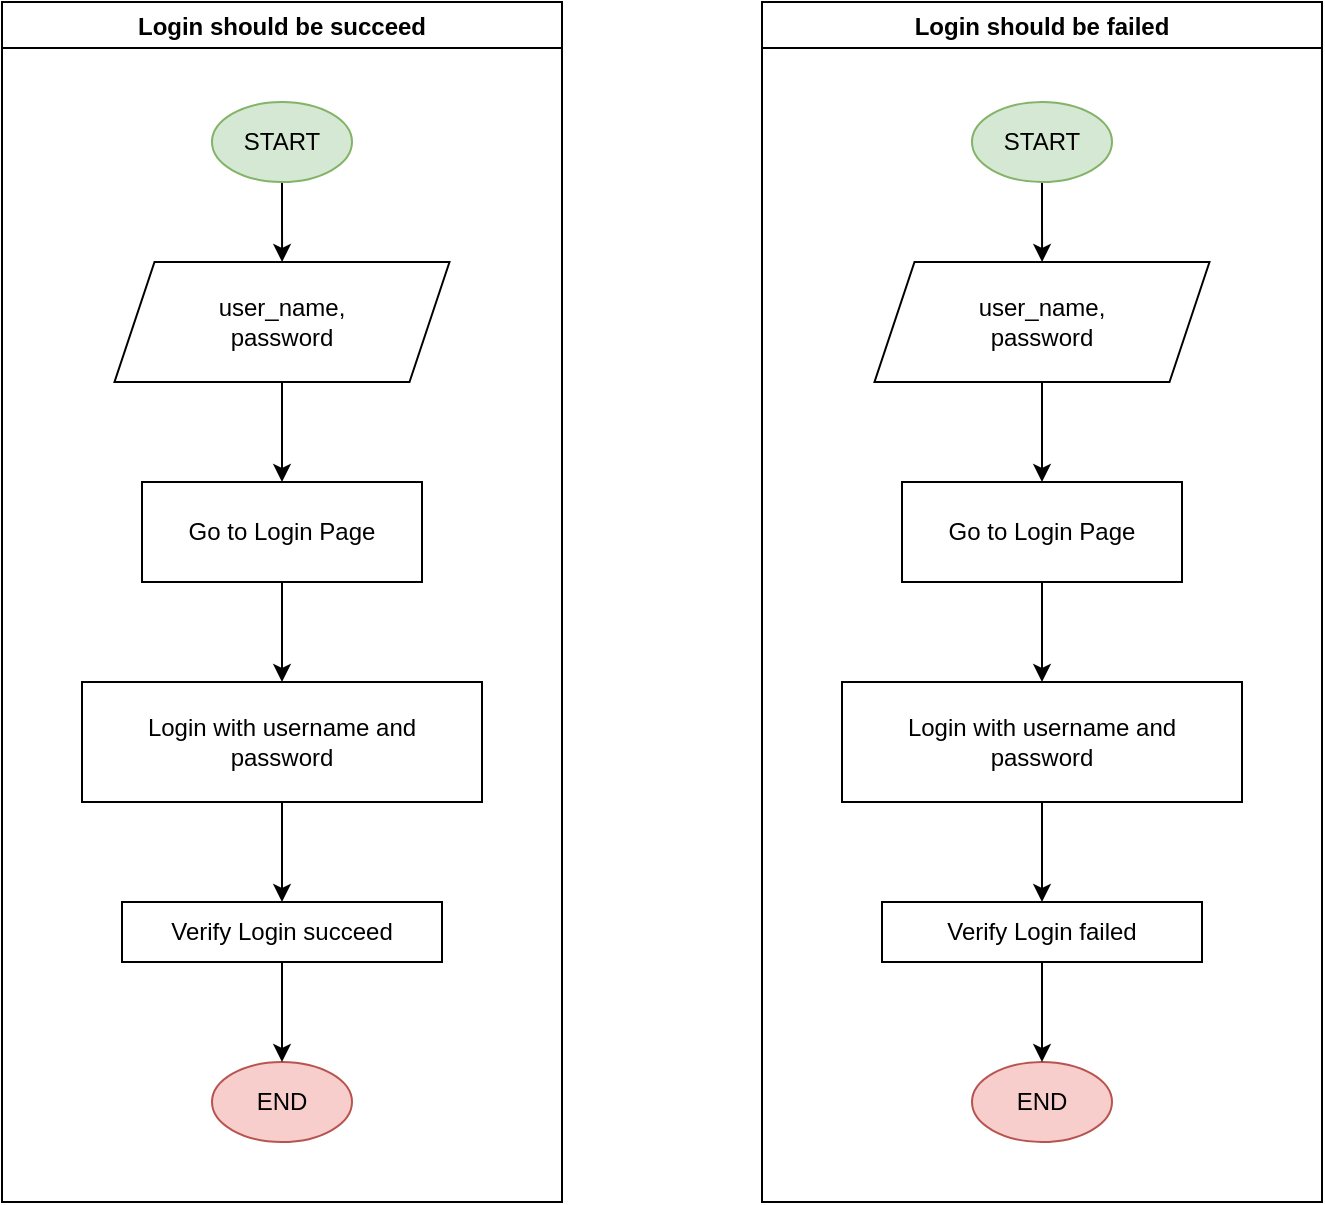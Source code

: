 <mxfile version="26.2.2" pages="4">
  <diagram id="C5RBs43oDa-KdzZeNtuy" name="TestLoginPage">
    <mxGraphModel dx="1428" dy="849" grid="1" gridSize="10" guides="1" tooltips="1" connect="1" arrows="1" fold="1" page="1" pageScale="1" pageWidth="827" pageHeight="1169" math="0" shadow="0">
      <root>
        <mxCell id="WIyWlLk6GJQsqaUBKTNV-0" />
        <mxCell id="WIyWlLk6GJQsqaUBKTNV-1" parent="WIyWlLk6GJQsqaUBKTNV-0" />
        <mxCell id="paT-s-Kvc2CBg6IOh5Yx-11" value="Login should be succeed" style="swimlane;" parent="WIyWlLk6GJQsqaUBKTNV-1" vertex="1">
          <mxGeometry x="90" y="150" width="280" height="600" as="geometry">
            <mxRectangle x="90" y="150" width="170" height="30" as="alternateBounds" />
          </mxGeometry>
        </mxCell>
        <mxCell id="Frj14foUB9neqm6k1ZQt-31" style="edgeStyle=orthogonalEdgeStyle;rounded=0;orthogonalLoop=1;jettySize=auto;html=1;exitX=0.5;exitY=1;exitDx=0;exitDy=0;" parent="paT-s-Kvc2CBg6IOh5Yx-11" source="Frj14foUB9neqm6k1ZQt-32" target="Frj14foUB9neqm6k1ZQt-36" edge="1">
          <mxGeometry relative="1" as="geometry" />
        </mxCell>
        <mxCell id="Frj14foUB9neqm6k1ZQt-32" value="START" style="ellipse;whiteSpace=wrap;html=1;spacingLeft=20;spacingBottom=20;spacingTop=20;spacingRight=20;flipV=1;flipH=1;fillColor=#d5e8d4;strokeColor=#82b366;" parent="paT-s-Kvc2CBg6IOh5Yx-11" vertex="1">
          <mxGeometry x="105" y="50" width="70" height="40" as="geometry" />
        </mxCell>
        <UserObject label="Login with user&lt;span style=&quot;background-color: transparent; color: light-dark(rgb(0, 0, 0), rgb(255, 255, 255));&quot;&gt;name and password&lt;/span&gt;" link="data:page/id,gPqx158SUv1ECmW5isJn" id="Frj14foUB9neqm6k1ZQt-34">
          <mxCell style="rounded=0;whiteSpace=wrap;html=1;spacingLeft=20;spacingBottom=20;spacingTop=20;spacingRight=20;flipV=1;flipH=1;align=center;" parent="paT-s-Kvc2CBg6IOh5Yx-11" vertex="1">
            <mxGeometry x="40" y="340" width="200" height="60" as="geometry" />
          </mxCell>
        </UserObject>
        <mxCell id="Frj14foUB9neqm6k1ZQt-35" style="edgeStyle=orthogonalEdgeStyle;rounded=0;orthogonalLoop=1;jettySize=auto;html=1;exitX=0.5;exitY=1;exitDx=0;exitDy=0;entryX=0.5;entryY=0;entryDx=0;entryDy=0;" parent="paT-s-Kvc2CBg6IOh5Yx-11" source="Frj14foUB9neqm6k1ZQt-36" target="Frj14foUB9neqm6k1ZQt-48" edge="1">
          <mxGeometry relative="1" as="geometry" />
        </mxCell>
        <mxCell id="Frj14foUB9neqm6k1ZQt-36" value="user_name,&lt;div&gt;password&lt;/div&gt;" style="shape=parallelogram;perimeter=parallelogramPerimeter;whiteSpace=wrap;html=1;fixedSize=1;spacingLeft=20;spacingBottom=20;spacingTop=20;spacingRight=20;flipV=1;flipH=1;align=center;" parent="paT-s-Kvc2CBg6IOh5Yx-11" vertex="1">
          <mxGeometry x="56.25" y="130" width="167.5" height="60" as="geometry" />
        </mxCell>
        <mxCell id="Frj14foUB9neqm6k1ZQt-47" style="edgeStyle=orthogonalEdgeStyle;rounded=0;orthogonalLoop=1;jettySize=auto;html=1;exitX=0.5;exitY=1;exitDx=0;exitDy=0;entryX=0.5;entryY=0;entryDx=0;entryDy=0;" parent="paT-s-Kvc2CBg6IOh5Yx-11" source="Frj14foUB9neqm6k1ZQt-48" target="Frj14foUB9neqm6k1ZQt-34" edge="1">
          <mxGeometry relative="1" as="geometry" />
        </mxCell>
        <UserObject label="Go to Login Page" link="data:page/id,Z0h061LB_hLeDKxROAD5" id="Frj14foUB9neqm6k1ZQt-48">
          <mxCell style="rounded=0;whiteSpace=wrap;html=1;spacingLeft=20;spacingBottom=20;spacingTop=20;spacingRight=20;flipV=1;flipH=1;align=center;" parent="paT-s-Kvc2CBg6IOh5Yx-11" vertex="1">
            <mxGeometry x="70" y="240" width="140" height="50" as="geometry" />
          </mxCell>
        </UserObject>
        <UserObject label="Verify Login succeed" link="data:page/id,0W-6pF-hCqdIpUHCNjrb" id="Frj14foUB9neqm6k1ZQt-60">
          <mxCell style="rounded=0;whiteSpace=wrap;html=1;spacingLeft=20;spacingBottom=20;spacingTop=20;spacingRight=20;flipV=1;flipH=1;align=center;" parent="paT-s-Kvc2CBg6IOh5Yx-11" vertex="1">
            <mxGeometry x="60" y="450" width="160" height="30" as="geometry" />
          </mxCell>
        </UserObject>
        <mxCell id="Frj14foUB9neqm6k1ZQt-62" value="" style="endArrow=classic;html=1;rounded=0;exitX=0.5;exitY=1;exitDx=0;exitDy=0;entryX=0.5;entryY=0;entryDx=0;entryDy=0;" parent="paT-s-Kvc2CBg6IOh5Yx-11" source="Frj14foUB9neqm6k1ZQt-34" target="Frj14foUB9neqm6k1ZQt-60" edge="1">
          <mxGeometry width="50" height="50" relative="1" as="geometry">
            <mxPoint x="145" y="520" as="sourcePoint" />
            <mxPoint x="195" y="470" as="targetPoint" />
          </mxGeometry>
        </mxCell>
        <mxCell id="Frj14foUB9neqm6k1ZQt-63" value="END" style="ellipse;whiteSpace=wrap;html=1;flipV=1;flipH=1;fillColor=#f8cecc;strokeColor=#b85450;" parent="paT-s-Kvc2CBg6IOh5Yx-11" vertex="1">
          <mxGeometry x="105" y="530" width="70" height="40" as="geometry" />
        </mxCell>
        <mxCell id="Frj14foUB9neqm6k1ZQt-64" value="" style="endArrow=classic;html=1;rounded=0;exitX=0.5;exitY=1;exitDx=0;exitDy=0;entryX=0.5;entryY=0;entryDx=0;entryDy=0;" parent="paT-s-Kvc2CBg6IOh5Yx-11" source="Frj14foUB9neqm6k1ZQt-60" target="Frj14foUB9neqm6k1ZQt-63" edge="1">
          <mxGeometry width="50" height="50" relative="1" as="geometry">
            <mxPoint x="145" y="570" as="sourcePoint" />
            <mxPoint x="195" y="520" as="targetPoint" />
          </mxGeometry>
        </mxCell>
        <mxCell id="paT-s-Kvc2CBg6IOh5Yx-12" value="Login should be failed" style="swimlane;" parent="WIyWlLk6GJQsqaUBKTNV-1" vertex="1">
          <mxGeometry x="470" y="150" width="280" height="600" as="geometry" />
        </mxCell>
        <mxCell id="paT-s-Kvc2CBg6IOh5Yx-13" style="edgeStyle=orthogonalEdgeStyle;rounded=0;orthogonalLoop=1;jettySize=auto;html=1;exitX=0.5;exitY=1;exitDx=0;exitDy=0;" parent="paT-s-Kvc2CBg6IOh5Yx-12" source="paT-s-Kvc2CBg6IOh5Yx-14" target="paT-s-Kvc2CBg6IOh5Yx-17" edge="1">
          <mxGeometry relative="1" as="geometry" />
        </mxCell>
        <mxCell id="paT-s-Kvc2CBg6IOh5Yx-14" value="START" style="ellipse;whiteSpace=wrap;html=1;spacingLeft=20;spacingBottom=20;spacingTop=20;spacingRight=20;flipV=1;flipH=1;fillColor=#d5e8d4;strokeColor=#82b366;" parent="paT-s-Kvc2CBg6IOh5Yx-12" vertex="1">
          <mxGeometry x="105" y="50" width="70" height="40" as="geometry" />
        </mxCell>
        <UserObject label="Login with user&lt;span style=&quot;background-color: transparent; color: light-dark(rgb(0, 0, 0), rgb(255, 255, 255));&quot;&gt;name and password&lt;/span&gt;" link="data:page/id,gPqx158SUv1ECmW5isJn" id="paT-s-Kvc2CBg6IOh5Yx-15">
          <mxCell style="rounded=0;whiteSpace=wrap;html=1;spacingLeft=20;spacingBottom=20;spacingTop=20;spacingRight=20;flipV=1;flipH=1;align=center;" parent="paT-s-Kvc2CBg6IOh5Yx-12" vertex="1">
            <mxGeometry x="40" y="340" width="200" height="60" as="geometry" />
          </mxCell>
        </UserObject>
        <mxCell id="paT-s-Kvc2CBg6IOh5Yx-16" style="edgeStyle=orthogonalEdgeStyle;rounded=0;orthogonalLoop=1;jettySize=auto;html=1;exitX=0.5;exitY=1;exitDx=0;exitDy=0;entryX=0.5;entryY=0;entryDx=0;entryDy=0;" parent="paT-s-Kvc2CBg6IOh5Yx-12" source="paT-s-Kvc2CBg6IOh5Yx-17" target="paT-s-Kvc2CBg6IOh5Yx-19" edge="1">
          <mxGeometry relative="1" as="geometry" />
        </mxCell>
        <mxCell id="paT-s-Kvc2CBg6IOh5Yx-17" value="user_name,&lt;div&gt;password&lt;/div&gt;" style="shape=parallelogram;perimeter=parallelogramPerimeter;whiteSpace=wrap;html=1;fixedSize=1;spacingLeft=20;spacingBottom=20;spacingTop=20;spacingRight=20;flipV=1;flipH=1;align=center;" parent="paT-s-Kvc2CBg6IOh5Yx-12" vertex="1">
          <mxGeometry x="56.25" y="130" width="167.5" height="60" as="geometry" />
        </mxCell>
        <mxCell id="paT-s-Kvc2CBg6IOh5Yx-18" style="edgeStyle=orthogonalEdgeStyle;rounded=0;orthogonalLoop=1;jettySize=auto;html=1;exitX=0.5;exitY=1;exitDx=0;exitDy=0;entryX=0.5;entryY=0;entryDx=0;entryDy=0;" parent="paT-s-Kvc2CBg6IOh5Yx-12" source="paT-s-Kvc2CBg6IOh5Yx-19" target="paT-s-Kvc2CBg6IOh5Yx-15" edge="1">
          <mxGeometry relative="1" as="geometry" />
        </mxCell>
        <UserObject label="Go to Login Page" link="data:page/id,Z0h061LB_hLeDKxROAD5" id="paT-s-Kvc2CBg6IOh5Yx-19">
          <mxCell style="rounded=0;whiteSpace=wrap;html=1;spacingLeft=20;spacingBottom=20;spacingTop=20;spacingRight=20;flipV=1;flipH=1;align=center;" parent="paT-s-Kvc2CBg6IOh5Yx-12" vertex="1">
            <mxGeometry x="70" y="240" width="140" height="50" as="geometry" />
          </mxCell>
        </UserObject>
        <UserObject label="Verify Login failed" link="data:page/id,0W-6pF-hCqdIpUHCNjrb" id="paT-s-Kvc2CBg6IOh5Yx-20">
          <mxCell style="rounded=0;whiteSpace=wrap;html=1;spacingLeft=20;spacingBottom=20;spacingTop=20;spacingRight=20;flipV=1;flipH=1;align=center;" parent="paT-s-Kvc2CBg6IOh5Yx-12" vertex="1">
            <mxGeometry x="60" y="450" width="160" height="30" as="geometry" />
          </mxCell>
        </UserObject>
        <mxCell id="paT-s-Kvc2CBg6IOh5Yx-21" value="" style="endArrow=classic;html=1;rounded=0;exitX=0.5;exitY=1;exitDx=0;exitDy=0;entryX=0.5;entryY=0;entryDx=0;entryDy=0;" parent="paT-s-Kvc2CBg6IOh5Yx-12" source="paT-s-Kvc2CBg6IOh5Yx-15" target="paT-s-Kvc2CBg6IOh5Yx-20" edge="1">
          <mxGeometry width="50" height="50" relative="1" as="geometry">
            <mxPoint x="145" y="520" as="sourcePoint" />
            <mxPoint x="195" y="470" as="targetPoint" />
          </mxGeometry>
        </mxCell>
        <mxCell id="paT-s-Kvc2CBg6IOh5Yx-22" value="END" style="ellipse;whiteSpace=wrap;html=1;flipV=1;flipH=1;fillColor=#f8cecc;strokeColor=#b85450;" parent="paT-s-Kvc2CBg6IOh5Yx-12" vertex="1">
          <mxGeometry x="105" y="530" width="70" height="40" as="geometry" />
        </mxCell>
        <mxCell id="paT-s-Kvc2CBg6IOh5Yx-23" value="" style="endArrow=classic;html=1;rounded=0;exitX=0.5;exitY=1;exitDx=0;exitDy=0;entryX=0.5;entryY=0;entryDx=0;entryDy=0;" parent="paT-s-Kvc2CBg6IOh5Yx-12" source="paT-s-Kvc2CBg6IOh5Yx-20" target="paT-s-Kvc2CBg6IOh5Yx-22" edge="1">
          <mxGeometry width="50" height="50" relative="1" as="geometry">
            <mxPoint x="145" y="570" as="sourcePoint" />
            <mxPoint x="195" y="520" as="targetPoint" />
          </mxGeometry>
        </mxCell>
      </root>
    </mxGraphModel>
  </diagram>
  <diagram id="Z0h061LB_hLeDKxROAD5" name="Go to Login Page">
    <mxGraphModel dx="242" dy="-267" grid="1" gridSize="10" guides="1" tooltips="1" connect="1" arrows="1" fold="1" page="1" pageScale="1" pageWidth="850" pageHeight="1100" math="0" shadow="0">
      <root>
        <mxCell id="0" />
        <mxCell id="1" parent="0" />
        <mxCell id="V9n42PO4xYY06qKeQcwx-1" value="Go to Login Page" style="swimlane;whiteSpace=wrap;html=1;" parent="1" vertex="1">
          <mxGeometry x="1070" y="1190" width="200" height="390" as="geometry">
            <mxRectangle x="1070" y="1190" width="130" height="30" as="alternateBounds" />
          </mxGeometry>
        </mxCell>
        <mxCell id="KfCLA6_-aQ_eurAZQuuZ-3" value="" style="edgeStyle=orthogonalEdgeStyle;rounded=0;orthogonalLoop=1;jettySize=auto;html=1;entryX=0.5;entryY=0;entryDx=0;entryDy=0;" parent="V9n42PO4xYY06qKeQcwx-1" source="KfCLA6_-aQ_eurAZQuuZ-4" target="KfCLA6_-aQ_eurAZQuuZ-6" edge="1">
          <mxGeometry relative="1" as="geometry">
            <mxPoint x="99.35" y="90" as="targetPoint" />
          </mxGeometry>
        </mxCell>
        <mxCell id="KfCLA6_-aQ_eurAZQuuZ-4" value="" style="ellipse;whiteSpace=wrap;html=1;aspect=fixed;fillColor=#d5e8d4;strokeColor=#82b366;" parent="V9n42PO4xYY06qKeQcwx-1" vertex="1">
          <mxGeometry x="90" y="40" width="20" height="20" as="geometry" />
        </mxCell>
        <mxCell id="KfCLA6_-aQ_eurAZQuuZ-5" value="" style="ellipse;whiteSpace=wrap;html=1;aspect=fixed;fillColor=#f8cecc;strokeColor=#b85450;" parent="V9n42PO4xYY06qKeQcwx-1" vertex="1">
          <mxGeometry x="90" y="350" width="20" height="20" as="geometry" />
        </mxCell>
        <mxCell id="KfCLA6_-aQ_eurAZQuuZ-6" value="Open Browser" style="rounded=0;whiteSpace=wrap;html=1;" parent="V9n42PO4xYY06qKeQcwx-1" vertex="1">
          <mxGeometry x="50" y="90" width="100" height="30" as="geometry" />
        </mxCell>
        <mxCell id="KfCLA6_-aQ_eurAZQuuZ-11" value="" style="edgeStyle=orthogonalEdgeStyle;rounded=0;orthogonalLoop=1;jettySize=auto;html=1;entryX=0.5;entryY=0;entryDx=0;entryDy=0;" parent="V9n42PO4xYY06qKeQcwx-1" target="KfCLA6_-aQ_eurAZQuuZ-12" edge="1">
          <mxGeometry relative="1" as="geometry">
            <mxPoint x="99.35" y="150" as="targetPoint" />
            <mxPoint x="100" y="120" as="sourcePoint" />
          </mxGeometry>
        </mxCell>
        <mxCell id="KfCLA6_-aQ_eurAZQuuZ-12" value="Click Menu button" style="rounded=0;whiteSpace=wrap;html=1;" parent="V9n42PO4xYY06qKeQcwx-1" vertex="1">
          <mxGeometry x="30" y="150" width="140" height="30" as="geometry" />
        </mxCell>
        <mxCell id="KfCLA6_-aQ_eurAZQuuZ-13" value="" style="edgeStyle=orthogonalEdgeStyle;rounded=0;orthogonalLoop=1;jettySize=auto;html=1;entryX=0.5;entryY=0;entryDx=0;entryDy=0;exitX=0.5;exitY=1;exitDx=0;exitDy=0;" parent="V9n42PO4xYY06qKeQcwx-1" source="KfCLA6_-aQ_eurAZQuuZ-12" target="KfCLA6_-aQ_eurAZQuuZ-14" edge="1">
          <mxGeometry relative="1" as="geometry">
            <mxPoint x="99.35" y="210" as="targetPoint" />
            <mxPoint x="100" y="180" as="sourcePoint" />
          </mxGeometry>
        </mxCell>
        <mxCell id="KfCLA6_-aQ_eurAZQuuZ-14" value="Select Login" style="rounded=0;whiteSpace=wrap;html=1;" parent="V9n42PO4xYY06qKeQcwx-1" vertex="1">
          <mxGeometry x="35" y="210" width="130" height="30" as="geometry" />
        </mxCell>
        <mxCell id="KfCLA6_-aQ_eurAZQuuZ-15" value="Wait until Login button is visible" style="rounded=0;whiteSpace=wrap;html=1;" parent="V9n42PO4xYY06qKeQcwx-1" vertex="1">
          <mxGeometry x="40" y="270" width="120" height="50" as="geometry" />
        </mxCell>
        <mxCell id="KfCLA6_-aQ_eurAZQuuZ-16" value="" style="endArrow=classic;html=1;rounded=0;exitX=0.5;exitY=1;exitDx=0;exitDy=0;entryX=0.5;entryY=0;entryDx=0;entryDy=0;" parent="V9n42PO4xYY06qKeQcwx-1" source="KfCLA6_-aQ_eurAZQuuZ-14" target="KfCLA6_-aQ_eurAZQuuZ-15" edge="1">
          <mxGeometry width="50" height="50" relative="1" as="geometry">
            <mxPoint x="90" y="190" as="sourcePoint" />
            <mxPoint x="140" y="140" as="targetPoint" />
          </mxGeometry>
        </mxCell>
        <mxCell id="KfCLA6_-aQ_eurAZQuuZ-17" value="" style="endArrow=classic;html=1;rounded=0;exitX=0.5;exitY=1;exitDx=0;exitDy=0;entryX=0.5;entryY=0;entryDx=0;entryDy=0;" parent="V9n42PO4xYY06qKeQcwx-1" source="KfCLA6_-aQ_eurAZQuuZ-15" target="KfCLA6_-aQ_eurAZQuuZ-5" edge="1">
          <mxGeometry width="50" height="50" relative="1" as="geometry">
            <mxPoint x="90" y="280" as="sourcePoint" />
            <mxPoint x="140" y="230" as="targetPoint" />
          </mxGeometry>
        </mxCell>
      </root>
    </mxGraphModel>
  </diagram>
  <diagram id="gPqx158SUv1ECmW5isJn" name="Login with username and password">
    <mxGraphModel dx="242" dy="-267" grid="1" gridSize="10" guides="1" tooltips="1" connect="1" arrows="1" fold="1" page="1" pageScale="1" pageWidth="850" pageHeight="1100" math="0" shadow="0">
      <root>
        <mxCell id="0" />
        <mxCell id="1" parent="0" />
        <mxCell id="2gsbOL-kBDYE0-4mq7OZ-1" value="Login with username and password" style="swimlane;whiteSpace=wrap;html=1;" parent="1" vertex="1">
          <mxGeometry x="1090" y="1290" width="320" height="430" as="geometry" />
        </mxCell>
        <mxCell id="vcSp1jtxIuiEpWpkRUQz-2" value="" style="ellipse;whiteSpace=wrap;html=1;aspect=fixed;fillColor=#d5e8d4;strokeColor=#82b366;" parent="2gsbOL-kBDYE0-4mq7OZ-1" vertex="1">
          <mxGeometry x="150" y="50" width="20" height="20" as="geometry" />
        </mxCell>
        <mxCell id="vcSp1jtxIuiEpWpkRUQz-3" value="" style="ellipse;whiteSpace=wrap;html=1;aspect=fixed;fillColor=#f8cecc;strokeColor=#b85450;" parent="2gsbOL-kBDYE0-4mq7OZ-1" vertex="1">
          <mxGeometry x="150" y="390" width="20" height="20" as="geometry" />
        </mxCell>
        <mxCell id="vcSp1jtxIuiEpWpkRUQz-5" value="" style="edgeStyle=orthogonalEdgeStyle;rounded=0;orthogonalLoop=1;jettySize=auto;html=1;entryX=0.5;entryY=0;entryDx=0;entryDy=0;exitX=0.5;exitY=1;exitDx=0;exitDy=0;" parent="2gsbOL-kBDYE0-4mq7OZ-1" source="rJ52mBEN8Hwh9v3Ewh2b-1" target="vcSp1jtxIuiEpWpkRUQz-6" edge="1">
          <mxGeometry relative="1" as="geometry">
            <mxPoint x="159.35" y="200" as="targetPoint" />
            <mxPoint x="160" y="170" as="sourcePoint" />
          </mxGeometry>
        </mxCell>
        <mxCell id="vcSp1jtxIuiEpWpkRUQz-6" value="Input username into Username text box" style="rounded=0;whiteSpace=wrap;html=1;" parent="2gsbOL-kBDYE0-4mq7OZ-1" vertex="1">
          <mxGeometry x="90" y="180" width="140" height="40" as="geometry" />
        </mxCell>
        <mxCell id="vcSp1jtxIuiEpWpkRUQz-7" value="" style="edgeStyle=orthogonalEdgeStyle;rounded=0;orthogonalLoop=1;jettySize=auto;html=1;entryX=0.5;entryY=0;entryDx=0;entryDy=0;exitX=0.5;exitY=1;exitDx=0;exitDy=0;" parent="2gsbOL-kBDYE0-4mq7OZ-1" source="vcSp1jtxIuiEpWpkRUQz-6" target="vcSp1jtxIuiEpWpkRUQz-8" edge="1">
          <mxGeometry relative="1" as="geometry">
            <mxPoint x="159.35" y="260" as="targetPoint" />
            <mxPoint x="160" y="230" as="sourcePoint" />
          </mxGeometry>
        </mxCell>
        <mxCell id="vcSp1jtxIuiEpWpkRUQz-8" value="Input password into Password text box" style="rounded=0;whiteSpace=wrap;html=1;" parent="2gsbOL-kBDYE0-4mq7OZ-1" vertex="1">
          <mxGeometry x="95" y="250" width="130" height="40" as="geometry" />
        </mxCell>
        <mxCell id="vcSp1jtxIuiEpWpkRUQz-9" value="Click Login button" style="rounded=0;whiteSpace=wrap;html=1;" parent="2gsbOL-kBDYE0-4mq7OZ-1" vertex="1">
          <mxGeometry x="100" y="320" width="120" height="40" as="geometry" />
        </mxCell>
        <mxCell id="vcSp1jtxIuiEpWpkRUQz-10" value="" style="endArrow=classic;html=1;rounded=0;exitX=0.5;exitY=1;exitDx=0;exitDy=0;entryX=0.5;entryY=0;entryDx=0;entryDy=0;" parent="2gsbOL-kBDYE0-4mq7OZ-1" source="vcSp1jtxIuiEpWpkRUQz-8" target="vcSp1jtxIuiEpWpkRUQz-9" edge="1">
          <mxGeometry width="50" height="50" relative="1" as="geometry">
            <mxPoint x="150" y="240" as="sourcePoint" />
            <mxPoint x="200" y="190" as="targetPoint" />
          </mxGeometry>
        </mxCell>
        <mxCell id="vcSp1jtxIuiEpWpkRUQz-11" value="" style="endArrow=classic;html=1;rounded=0;exitX=0.5;exitY=1;exitDx=0;exitDy=0;entryX=0.5;entryY=0;entryDx=0;entryDy=0;" parent="2gsbOL-kBDYE0-4mq7OZ-1" source="vcSp1jtxIuiEpWpkRUQz-9" target="vcSp1jtxIuiEpWpkRUQz-3" edge="1">
          <mxGeometry width="50" height="50" relative="1" as="geometry">
            <mxPoint x="150" y="330" as="sourcePoint" />
            <mxPoint x="200" y="280" as="targetPoint" />
          </mxGeometry>
        </mxCell>
        <mxCell id="rJ52mBEN8Hwh9v3Ewh2b-1" value="username,&lt;div&gt;password&lt;/div&gt;" style="shape=parallelogram;perimeter=parallelogramPerimeter;whiteSpace=wrap;html=1;fixedSize=1;" parent="2gsbOL-kBDYE0-4mq7OZ-1" vertex="1">
          <mxGeometry x="100" y="100" width="120" height="50" as="geometry" />
        </mxCell>
        <mxCell id="rJ52mBEN8Hwh9v3Ewh2b-2" value="" style="endArrow=classic;html=1;rounded=0;entryX=0.5;entryY=0;entryDx=0;entryDy=0;exitX=0.5;exitY=1;exitDx=0;exitDy=0;" parent="2gsbOL-kBDYE0-4mq7OZ-1" source="vcSp1jtxIuiEpWpkRUQz-2" target="rJ52mBEN8Hwh9v3Ewh2b-1" edge="1">
          <mxGeometry width="50" height="50" relative="1" as="geometry">
            <mxPoint x="160" y="110" as="sourcePoint" />
            <mxPoint x="290" y="150" as="targetPoint" />
          </mxGeometry>
        </mxCell>
      </root>
    </mxGraphModel>
  </diagram>
  <diagram id="0W-6pF-hCqdIpUHCNjrb" name="Verify Login status">
    <mxGraphModel dx="2040" dy="1213" grid="1" gridSize="10" guides="1" tooltips="1" connect="1" arrows="1" fold="1" page="1" pageScale="1" pageWidth="850" pageHeight="1100" math="0" shadow="0">
      <root>
        <mxCell id="0" />
        <mxCell id="1" parent="0" />
        <mxCell id="8IyKhfpXoTUIdmWGL0_H-13" value="Verify Login Failed" style="swimlane;" parent="1" vertex="1">
          <mxGeometry x="90" y="160" width="380" height="380" as="geometry" />
        </mxCell>
        <mxCell id="H1Md6yJJW_feViawJ0uq-8" value="" style="edgeStyle=orthogonalEdgeStyle;rounded=0;orthogonalLoop=1;jettySize=auto;html=1;" parent="8IyKhfpXoTUIdmWGL0_H-13" source="H1Md6yJJW_feViawJ0uq-2" target="H1Md6yJJW_feViawJ0uq-7" edge="1">
          <mxGeometry relative="1" as="geometry" />
        </mxCell>
        <mxCell id="H1Md6yJJW_feViawJ0uq-2" value="" style="ellipse;whiteSpace=wrap;html=1;aspect=fixed;fillColor=#d5e8d4;strokeColor=#82b366;" parent="8IyKhfpXoTUIdmWGL0_H-13" vertex="1">
          <mxGeometry x="85" y="60" width="20" height="20" as="geometry" />
        </mxCell>
        <mxCell id="H1Md6yJJW_feViawJ0uq-3" value="" style="ellipse;whiteSpace=wrap;html=1;aspect=fixed;fillColor=#f8cecc;strokeColor=#b85450;" parent="8IyKhfpXoTUIdmWGL0_H-13" vertex="1">
          <mxGeometry x="85" y="340" width="20" height="20" as="geometry" />
        </mxCell>
        <mxCell id="9Jay4-Tm20dS4LZMPdM5-7" value="" style="edgeStyle=orthogonalEdgeStyle;rounded=0;orthogonalLoop=1;jettySize=auto;html=1;" parent="8IyKhfpXoTUIdmWGL0_H-13" source="H1Md6yJJW_feViawJ0uq-7" target="9Jay4-Tm20dS4LZMPdM5-6" edge="1">
          <mxGeometry relative="1" as="geometry" />
        </mxCell>
        <mxCell id="9Jay4-Tm20dS4LZMPdM5-12" value="Yes" style="edgeLabel;html=1;align=center;verticalAlign=middle;resizable=0;points=[];" parent="9Jay4-Tm20dS4LZMPdM5-7" vertex="1" connectable="0">
          <mxGeometry x="-0.133" relative="1" as="geometry">
            <mxPoint as="offset" />
          </mxGeometry>
        </mxCell>
        <mxCell id="9Jay4-Tm20dS4LZMPdM5-9" value="" style="edgeStyle=orthogonalEdgeStyle;rounded=0;orthogonalLoop=1;jettySize=auto;html=1;" parent="8IyKhfpXoTUIdmWGL0_H-13" source="H1Md6yJJW_feViawJ0uq-7" target="9Jay4-Tm20dS4LZMPdM5-8" edge="1">
          <mxGeometry relative="1" as="geometry" />
        </mxCell>
        <mxCell id="9Jay4-Tm20dS4LZMPdM5-13" value="No" style="edgeLabel;html=1;align=center;verticalAlign=middle;resizable=0;points=[];" parent="9Jay4-Tm20dS4LZMPdM5-9" vertex="1" connectable="0">
          <mxGeometry x="-0.106" y="-1" relative="1" as="geometry">
            <mxPoint as="offset" />
          </mxGeometry>
        </mxCell>
        <mxCell id="H1Md6yJJW_feViawJ0uq-7" value="Login failed&amp;nbsp;&lt;div&gt;message is visible&lt;/div&gt;" style="shape=parallelogram;perimeter=parallelogramPerimeter;whiteSpace=wrap;html=1;fixedSize=1;" parent="8IyKhfpXoTUIdmWGL0_H-13" vertex="1">
          <mxGeometry x="20" y="130" width="150" height="50" as="geometry" />
        </mxCell>
        <mxCell id="9Jay4-Tm20dS4LZMPdM5-6" value="TC Passed" style="whiteSpace=wrap;html=1;" parent="8IyKhfpXoTUIdmWGL0_H-13" vertex="1">
          <mxGeometry x="35" y="250" width="120" height="40" as="geometry" />
        </mxCell>
        <mxCell id="9Jay4-Tm20dS4LZMPdM5-8" value="TC Failed" style="whiteSpace=wrap;html=1;" parent="8IyKhfpXoTUIdmWGL0_H-13" vertex="1">
          <mxGeometry x="240" y="125" width="120" height="60" as="geometry" />
        </mxCell>
        <mxCell id="9Jay4-Tm20dS4LZMPdM5-10" value="" style="endArrow=classic;html=1;rounded=0;exitX=0.5;exitY=1;exitDx=0;exitDy=0;entryX=1;entryY=0.5;entryDx=0;entryDy=0;" parent="8IyKhfpXoTUIdmWGL0_H-13" source="9Jay4-Tm20dS4LZMPdM5-8" target="H1Md6yJJW_feViawJ0uq-3" edge="1">
          <mxGeometry width="50" height="50" relative="1" as="geometry">
            <mxPoint x="140" y="240" as="sourcePoint" />
            <mxPoint x="190" y="190" as="targetPoint" />
            <Array as="points">
              <mxPoint x="300" y="350" />
            </Array>
          </mxGeometry>
        </mxCell>
        <mxCell id="9Jay4-Tm20dS4LZMPdM5-11" value="" style="endArrow=classic;html=1;rounded=0;exitX=0.5;exitY=1;exitDx=0;exitDy=0;entryX=0.5;entryY=0;entryDx=0;entryDy=0;" parent="8IyKhfpXoTUIdmWGL0_H-13" source="9Jay4-Tm20dS4LZMPdM5-6" target="H1Md6yJJW_feViawJ0uq-3" edge="1">
          <mxGeometry width="50" height="50" relative="1" as="geometry">
            <mxPoint x="180" y="290" as="sourcePoint" />
            <mxPoint x="230" y="240" as="targetPoint" />
          </mxGeometry>
        </mxCell>
        <mxCell id="8IyKhfpXoTUIdmWGL0_H-22" value="Verify Login Succeed" style="swimlane;whiteSpace=wrap;html=1;" parent="1" vertex="1">
          <mxGeometry x="620" y="160" width="380" height="380" as="geometry" />
        </mxCell>
        <mxCell id="8IyKhfpXoTUIdmWGL0_H-1" value="" style="edgeStyle=orthogonalEdgeStyle;rounded=0;orthogonalLoop=1;jettySize=auto;html=1;" parent="8IyKhfpXoTUIdmWGL0_H-22" source="8IyKhfpXoTUIdmWGL0_H-2" target="8IyKhfpXoTUIdmWGL0_H-8" edge="1">
          <mxGeometry relative="1" as="geometry" />
        </mxCell>
        <mxCell id="8IyKhfpXoTUIdmWGL0_H-2" value="" style="ellipse;whiteSpace=wrap;html=1;aspect=fixed;fillColor=#d5e8d4;strokeColor=#82b366;" parent="8IyKhfpXoTUIdmWGL0_H-22" vertex="1">
          <mxGeometry x="95" y="60" width="20" height="20" as="geometry" />
        </mxCell>
        <mxCell id="8IyKhfpXoTUIdmWGL0_H-3" value="" style="ellipse;whiteSpace=wrap;html=1;aspect=fixed;fillColor=#f8cecc;strokeColor=#b85450;" parent="8IyKhfpXoTUIdmWGL0_H-22" vertex="1">
          <mxGeometry x="95" y="340" width="20" height="20" as="geometry" />
        </mxCell>
        <mxCell id="8IyKhfpXoTUIdmWGL0_H-4" value="" style="edgeStyle=orthogonalEdgeStyle;rounded=0;orthogonalLoop=1;jettySize=auto;html=1;" parent="8IyKhfpXoTUIdmWGL0_H-22" source="8IyKhfpXoTUIdmWGL0_H-8" target="8IyKhfpXoTUIdmWGL0_H-9" edge="1">
          <mxGeometry relative="1" as="geometry" />
        </mxCell>
        <mxCell id="8IyKhfpXoTUIdmWGL0_H-5" value="Yes" style="edgeLabel;html=1;align=center;verticalAlign=middle;resizable=0;points=[];" parent="8IyKhfpXoTUIdmWGL0_H-4" vertex="1" connectable="0">
          <mxGeometry x="-0.133" relative="1" as="geometry">
            <mxPoint as="offset" />
          </mxGeometry>
        </mxCell>
        <mxCell id="8IyKhfpXoTUIdmWGL0_H-6" value="" style="edgeStyle=orthogonalEdgeStyle;rounded=0;orthogonalLoop=1;jettySize=auto;html=1;" parent="8IyKhfpXoTUIdmWGL0_H-22" source="8IyKhfpXoTUIdmWGL0_H-8" target="8IyKhfpXoTUIdmWGL0_H-10" edge="1">
          <mxGeometry relative="1" as="geometry" />
        </mxCell>
        <mxCell id="8IyKhfpXoTUIdmWGL0_H-7" value="No" style="edgeLabel;html=1;align=center;verticalAlign=middle;resizable=0;points=[];" parent="8IyKhfpXoTUIdmWGL0_H-6" vertex="1" connectable="0">
          <mxGeometry x="-0.106" y="-1" relative="1" as="geometry">
            <mxPoint as="offset" />
          </mxGeometry>
        </mxCell>
        <mxCell id="8IyKhfpXoTUIdmWGL0_H-8" value="&lt;div&gt;Book appointment&amp;nbsp;&lt;/div&gt;&lt;div&gt;button&lt;span style=&quot;background-color: transparent; color: light-dark(rgb(0, 0, 0), rgb(255, 255, 255));&quot;&gt;&amp;nbsp;is visible&lt;/span&gt;&lt;/div&gt;" style="shape=parallelogram;perimeter=parallelogramPerimeter;whiteSpace=wrap;html=1;fixedSize=1;" parent="8IyKhfpXoTUIdmWGL0_H-22" vertex="1">
          <mxGeometry x="30" y="130" width="150" height="50" as="geometry" />
        </mxCell>
        <mxCell id="8IyKhfpXoTUIdmWGL0_H-9" value="TC Passed" style="whiteSpace=wrap;html=1;" parent="8IyKhfpXoTUIdmWGL0_H-22" vertex="1">
          <mxGeometry x="45" y="250" width="120" height="40" as="geometry" />
        </mxCell>
        <mxCell id="8IyKhfpXoTUIdmWGL0_H-10" value="TC Failed" style="whiteSpace=wrap;html=1;" parent="8IyKhfpXoTUIdmWGL0_H-22" vertex="1">
          <mxGeometry x="250" y="125" width="120" height="60" as="geometry" />
        </mxCell>
        <mxCell id="8IyKhfpXoTUIdmWGL0_H-11" value="" style="endArrow=classic;html=1;rounded=0;exitX=0.5;exitY=1;exitDx=0;exitDy=0;entryX=1;entryY=0.5;entryDx=0;entryDy=0;" parent="8IyKhfpXoTUIdmWGL0_H-22" source="8IyKhfpXoTUIdmWGL0_H-10" target="8IyKhfpXoTUIdmWGL0_H-3" edge="1">
          <mxGeometry width="50" height="50" relative="1" as="geometry">
            <mxPoint x="150" y="240" as="sourcePoint" />
            <mxPoint x="200" y="190" as="targetPoint" />
            <Array as="points">
              <mxPoint x="310" y="350" />
            </Array>
          </mxGeometry>
        </mxCell>
        <mxCell id="8IyKhfpXoTUIdmWGL0_H-12" value="" style="endArrow=classic;html=1;rounded=0;exitX=0.5;exitY=1;exitDx=0;exitDy=0;entryX=0.5;entryY=0;entryDx=0;entryDy=0;" parent="8IyKhfpXoTUIdmWGL0_H-22" source="8IyKhfpXoTUIdmWGL0_H-9" target="8IyKhfpXoTUIdmWGL0_H-3" edge="1">
          <mxGeometry width="50" height="50" relative="1" as="geometry">
            <mxPoint x="190" y="290" as="sourcePoint" />
            <mxPoint x="240" y="240" as="targetPoint" />
          </mxGeometry>
        </mxCell>
      </root>
    </mxGraphModel>
  </diagram>
</mxfile>
